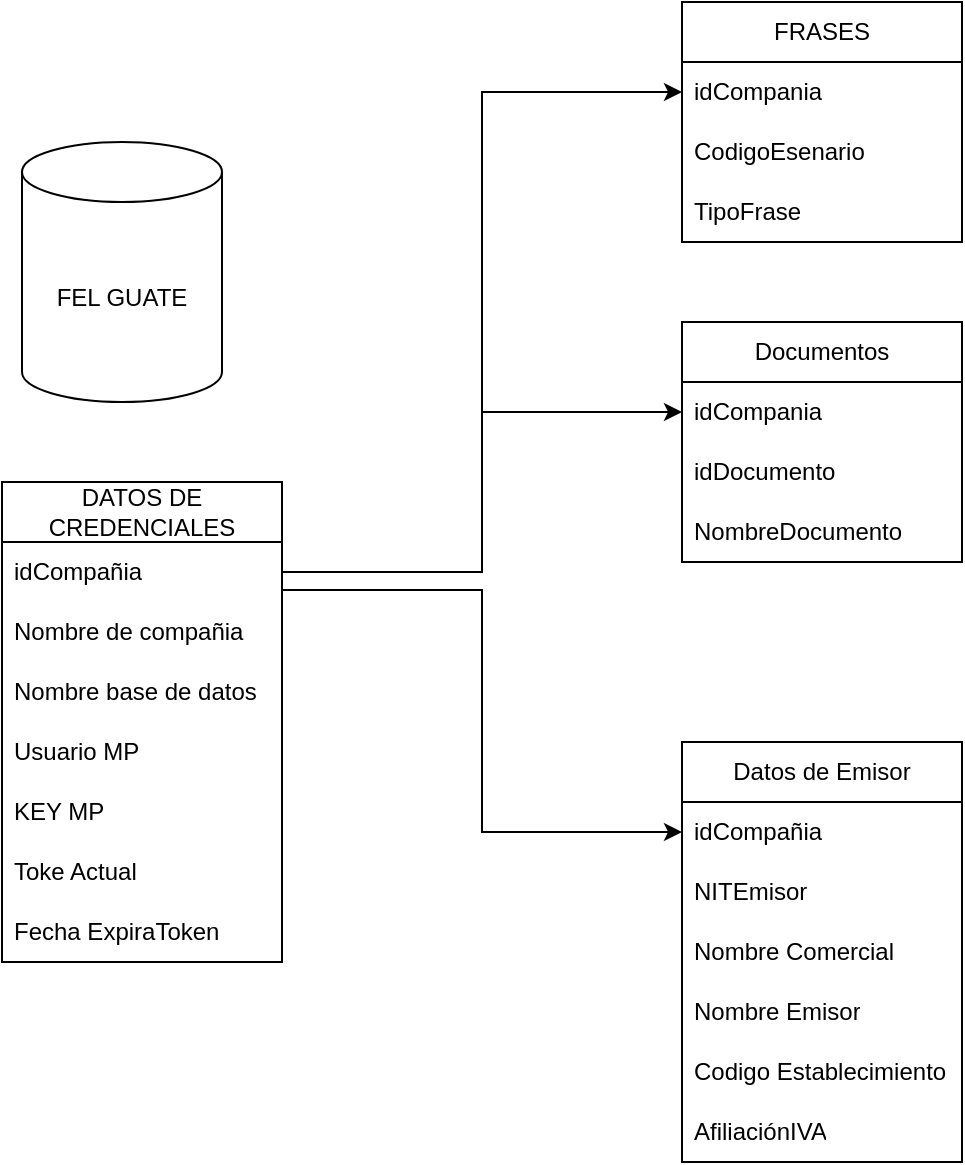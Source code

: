 <mxfile version="24.7.7" pages="3">
  <diagram name="BASE DE DATOS PARA FE" id="EuVS3bvwUNw9NT-NMlBK">
    <mxGraphModel dx="932" dy="2230" grid="1" gridSize="10" guides="1" tooltips="1" connect="1" arrows="1" fold="1" page="1" pageScale="1" pageWidth="850" pageHeight="1100" math="0" shadow="0">
      <root>
        <mxCell id="0" />
        <mxCell id="1" parent="0" />
        <mxCell id="03rz8-Dyc5i0MunkTx3t-1" value="FEL GUATE" style="shape=cylinder3;whiteSpace=wrap;html=1;boundedLbl=1;backgroundOutline=1;size=15;" parent="1" vertex="1">
          <mxGeometry x="40" y="90" width="100" height="130" as="geometry" />
        </mxCell>
        <mxCell id="03rz8-Dyc5i0MunkTx3t-6" value="DATOS DE CREDENCIALES" style="swimlane;fontStyle=0;childLayout=stackLayout;horizontal=1;startSize=30;horizontalStack=0;resizeParent=1;resizeParentMax=0;resizeLast=0;collapsible=1;marginBottom=0;whiteSpace=wrap;html=1;" parent="1" vertex="1">
          <mxGeometry x="30" y="260" width="140" height="240" as="geometry" />
        </mxCell>
        <mxCell id="03rz8-Dyc5i0MunkTx3t-7" value="idCompañia" style="text;strokeColor=none;fillColor=none;align=left;verticalAlign=middle;spacingLeft=4;spacingRight=4;overflow=hidden;points=[[0,0.5],[1,0.5]];portConstraint=eastwest;rotatable=0;whiteSpace=wrap;html=1;" parent="03rz8-Dyc5i0MunkTx3t-6" vertex="1">
          <mxGeometry y="30" width="140" height="30" as="geometry" />
        </mxCell>
        <mxCell id="03rz8-Dyc5i0MunkTx3t-8" value="Nombre de compañia" style="text;strokeColor=none;fillColor=none;align=left;verticalAlign=middle;spacingLeft=4;spacingRight=4;overflow=hidden;points=[[0,0.5],[1,0.5]];portConstraint=eastwest;rotatable=0;whiteSpace=wrap;html=1;" parent="03rz8-Dyc5i0MunkTx3t-6" vertex="1">
          <mxGeometry y="60" width="140" height="30" as="geometry" />
        </mxCell>
        <mxCell id="03rz8-Dyc5i0MunkTx3t-9" value="Nombre base de datos" style="text;strokeColor=none;fillColor=none;align=left;verticalAlign=middle;spacingLeft=4;spacingRight=4;overflow=hidden;points=[[0,0.5],[1,0.5]];portConstraint=eastwest;rotatable=0;whiteSpace=wrap;html=1;" parent="03rz8-Dyc5i0MunkTx3t-6" vertex="1">
          <mxGeometry y="90" width="140" height="30" as="geometry" />
        </mxCell>
        <mxCell id="03rz8-Dyc5i0MunkTx3t-10" value="Usuario MP" style="text;strokeColor=none;fillColor=none;align=left;verticalAlign=middle;spacingLeft=4;spacingRight=4;overflow=hidden;points=[[0,0.5],[1,0.5]];portConstraint=eastwest;rotatable=0;whiteSpace=wrap;html=1;" parent="03rz8-Dyc5i0MunkTx3t-6" vertex="1">
          <mxGeometry y="120" width="140" height="30" as="geometry" />
        </mxCell>
        <mxCell id="03rz8-Dyc5i0MunkTx3t-11" value="KEY MP" style="text;strokeColor=none;fillColor=none;align=left;verticalAlign=middle;spacingLeft=4;spacingRight=4;overflow=hidden;points=[[0,0.5],[1,0.5]];portConstraint=eastwest;rotatable=0;whiteSpace=wrap;html=1;" parent="03rz8-Dyc5i0MunkTx3t-6" vertex="1">
          <mxGeometry y="150" width="140" height="30" as="geometry" />
        </mxCell>
        <mxCell id="5fyvvA40aA-_UAO1PK9w-2" value="Toke Actual" style="text;strokeColor=none;fillColor=none;align=left;verticalAlign=middle;spacingLeft=4;spacingRight=4;overflow=hidden;points=[[0,0.5],[1,0.5]];portConstraint=eastwest;rotatable=0;whiteSpace=wrap;html=1;" vertex="1" parent="03rz8-Dyc5i0MunkTx3t-6">
          <mxGeometry y="180" width="140" height="30" as="geometry" />
        </mxCell>
        <mxCell id="5fyvvA40aA-_UAO1PK9w-3" value="Fecha ExpiraToken" style="text;strokeColor=none;fillColor=none;align=left;verticalAlign=middle;spacingLeft=4;spacingRight=4;overflow=hidden;points=[[0,0.5],[1,0.5]];portConstraint=eastwest;rotatable=0;whiteSpace=wrap;html=1;" vertex="1" parent="03rz8-Dyc5i0MunkTx3t-6">
          <mxGeometry y="210" width="140" height="30" as="geometry" />
        </mxCell>
        <mxCell id="5fyvvA40aA-_UAO1PK9w-4" value="Datos de Emisor" style="swimlane;fontStyle=0;childLayout=stackLayout;horizontal=1;startSize=30;horizontalStack=0;resizeParent=1;resizeParentMax=0;resizeLast=0;collapsible=1;marginBottom=0;whiteSpace=wrap;html=1;" vertex="1" parent="1">
          <mxGeometry x="370" y="390" width="140" height="210" as="geometry" />
        </mxCell>
        <mxCell id="5fyvvA40aA-_UAO1PK9w-5" value="idCompañia" style="text;strokeColor=none;fillColor=none;align=left;verticalAlign=middle;spacingLeft=4;spacingRight=4;overflow=hidden;points=[[0,0.5],[1,0.5]];portConstraint=eastwest;rotatable=0;whiteSpace=wrap;html=1;" vertex="1" parent="5fyvvA40aA-_UAO1PK9w-4">
          <mxGeometry y="30" width="140" height="30" as="geometry" />
        </mxCell>
        <mxCell id="5fyvvA40aA-_UAO1PK9w-6" value="NITEmisor" style="text;strokeColor=none;fillColor=none;align=left;verticalAlign=middle;spacingLeft=4;spacingRight=4;overflow=hidden;points=[[0,0.5],[1,0.5]];portConstraint=eastwest;rotatable=0;whiteSpace=wrap;html=1;" vertex="1" parent="5fyvvA40aA-_UAO1PK9w-4">
          <mxGeometry y="60" width="140" height="30" as="geometry" />
        </mxCell>
        <mxCell id="5fyvvA40aA-_UAO1PK9w-7" value="Nombre Comercial" style="text;strokeColor=none;fillColor=none;align=left;verticalAlign=middle;spacingLeft=4;spacingRight=4;overflow=hidden;points=[[0,0.5],[1,0.5]];portConstraint=eastwest;rotatable=0;whiteSpace=wrap;html=1;" vertex="1" parent="5fyvvA40aA-_UAO1PK9w-4">
          <mxGeometry y="90" width="140" height="30" as="geometry" />
        </mxCell>
        <mxCell id="5fyvvA40aA-_UAO1PK9w-9" value="Nombre Emisor" style="text;strokeColor=none;fillColor=none;align=left;verticalAlign=middle;spacingLeft=4;spacingRight=4;overflow=hidden;points=[[0,0.5],[1,0.5]];portConstraint=eastwest;rotatable=0;whiteSpace=wrap;html=1;" vertex="1" parent="5fyvvA40aA-_UAO1PK9w-4">
          <mxGeometry y="120" width="140" height="30" as="geometry" />
        </mxCell>
        <mxCell id="5fyvvA40aA-_UAO1PK9w-10" value="Codigo Establecimiento" style="text;strokeColor=none;fillColor=none;align=left;verticalAlign=middle;spacingLeft=4;spacingRight=4;overflow=hidden;points=[[0,0.5],[1,0.5]];portConstraint=eastwest;rotatable=0;whiteSpace=wrap;html=1;" vertex="1" parent="5fyvvA40aA-_UAO1PK9w-4">
          <mxGeometry y="150" width="140" height="30" as="geometry" />
        </mxCell>
        <mxCell id="5fyvvA40aA-_UAO1PK9w-11" value="AfiliaciónIVA" style="text;strokeColor=none;fillColor=none;align=left;verticalAlign=middle;spacingLeft=4;spacingRight=4;overflow=hidden;points=[[0,0.5],[1,0.5]];portConstraint=eastwest;rotatable=0;whiteSpace=wrap;html=1;" vertex="1" parent="5fyvvA40aA-_UAO1PK9w-4">
          <mxGeometry y="180" width="140" height="30" as="geometry" />
        </mxCell>
        <mxCell id="5fyvvA40aA-_UAO1PK9w-8" style="edgeStyle=orthogonalEdgeStyle;rounded=0;orthogonalLoop=1;jettySize=auto;html=1;entryX=0;entryY=0.5;entryDx=0;entryDy=0;exitX=1;exitY=0.8;exitDx=0;exitDy=0;exitPerimeter=0;" edge="1" parent="1" source="03rz8-Dyc5i0MunkTx3t-7" target="5fyvvA40aA-_UAO1PK9w-5">
          <mxGeometry relative="1" as="geometry" />
        </mxCell>
        <mxCell id="5fyvvA40aA-_UAO1PK9w-12" value="FRASES" style="swimlane;fontStyle=0;childLayout=stackLayout;horizontal=1;startSize=30;horizontalStack=0;resizeParent=1;resizeParentMax=0;resizeLast=0;collapsible=1;marginBottom=0;whiteSpace=wrap;html=1;" vertex="1" parent="1">
          <mxGeometry x="370" y="20" width="140" height="120" as="geometry" />
        </mxCell>
        <mxCell id="5fyvvA40aA-_UAO1PK9w-13" value="idCompania" style="text;strokeColor=none;fillColor=none;align=left;verticalAlign=middle;spacingLeft=4;spacingRight=4;overflow=hidden;points=[[0,0.5],[1,0.5]];portConstraint=eastwest;rotatable=0;whiteSpace=wrap;html=1;" vertex="1" parent="5fyvvA40aA-_UAO1PK9w-12">
          <mxGeometry y="30" width="140" height="30" as="geometry" />
        </mxCell>
        <mxCell id="5fyvvA40aA-_UAO1PK9w-14" value="CodigoEsenario" style="text;strokeColor=none;fillColor=none;align=left;verticalAlign=middle;spacingLeft=4;spacingRight=4;overflow=hidden;points=[[0,0.5],[1,0.5]];portConstraint=eastwest;rotatable=0;whiteSpace=wrap;html=1;" vertex="1" parent="5fyvvA40aA-_UAO1PK9w-12">
          <mxGeometry y="60" width="140" height="30" as="geometry" />
        </mxCell>
        <mxCell id="5fyvvA40aA-_UAO1PK9w-15" value="TipoFrase" style="text;strokeColor=none;fillColor=none;align=left;verticalAlign=middle;spacingLeft=4;spacingRight=4;overflow=hidden;points=[[0,0.5],[1,0.5]];portConstraint=eastwest;rotatable=0;whiteSpace=wrap;html=1;" vertex="1" parent="5fyvvA40aA-_UAO1PK9w-12">
          <mxGeometry y="90" width="140" height="30" as="geometry" />
        </mxCell>
        <mxCell id="5fyvvA40aA-_UAO1PK9w-16" style="edgeStyle=orthogonalEdgeStyle;rounded=0;orthogonalLoop=1;jettySize=auto;html=1;entryX=0;entryY=0.5;entryDx=0;entryDy=0;" edge="1" parent="1" source="03rz8-Dyc5i0MunkTx3t-7" target="5fyvvA40aA-_UAO1PK9w-13">
          <mxGeometry relative="1" as="geometry">
            <mxPoint x="300" y="620" as="targetPoint" />
          </mxGeometry>
        </mxCell>
        <mxCell id="5fyvvA40aA-_UAO1PK9w-17" value="Documentos" style="swimlane;fontStyle=0;childLayout=stackLayout;horizontal=1;startSize=30;horizontalStack=0;resizeParent=1;resizeParentMax=0;resizeLast=0;collapsible=1;marginBottom=0;whiteSpace=wrap;html=1;" vertex="1" parent="1">
          <mxGeometry x="370" y="180" width="140" height="120" as="geometry" />
        </mxCell>
        <mxCell id="5fyvvA40aA-_UAO1PK9w-18" value="idCompania" style="text;strokeColor=none;fillColor=none;align=left;verticalAlign=middle;spacingLeft=4;spacingRight=4;overflow=hidden;points=[[0,0.5],[1,0.5]];portConstraint=eastwest;rotatable=0;whiteSpace=wrap;html=1;" vertex="1" parent="5fyvvA40aA-_UAO1PK9w-17">
          <mxGeometry y="30" width="140" height="30" as="geometry" />
        </mxCell>
        <mxCell id="5fyvvA40aA-_UAO1PK9w-19" value="idDocumento" style="text;strokeColor=none;fillColor=none;align=left;verticalAlign=middle;spacingLeft=4;spacingRight=4;overflow=hidden;points=[[0,0.5],[1,0.5]];portConstraint=eastwest;rotatable=0;whiteSpace=wrap;html=1;" vertex="1" parent="5fyvvA40aA-_UAO1PK9w-17">
          <mxGeometry y="60" width="140" height="30" as="geometry" />
        </mxCell>
        <mxCell id="5fyvvA40aA-_UAO1PK9w-20" value="NombreDocumento" style="text;strokeColor=none;fillColor=none;align=left;verticalAlign=middle;spacingLeft=4;spacingRight=4;overflow=hidden;points=[[0,0.5],[1,0.5]];portConstraint=eastwest;rotatable=0;whiteSpace=wrap;html=1;" vertex="1" parent="5fyvvA40aA-_UAO1PK9w-17">
          <mxGeometry y="90" width="140" height="30" as="geometry" />
        </mxCell>
        <mxCell id="5fyvvA40aA-_UAO1PK9w-21" style="edgeStyle=orthogonalEdgeStyle;rounded=0;orthogonalLoop=1;jettySize=auto;html=1;entryX=0;entryY=0.5;entryDx=0;entryDy=0;" edge="1" parent="1" source="03rz8-Dyc5i0MunkTx3t-7" target="5fyvvA40aA-_UAO1PK9w-18">
          <mxGeometry relative="1" as="geometry" />
        </mxCell>
      </root>
    </mxGraphModel>
  </diagram>
  <diagram id="WheDAC4-FsBVAz1CHC7S" name="FLUJO DE TRABAJO ADDON">
    <mxGraphModel dx="932" dy="2230" grid="1" gridSize="10" guides="1" tooltips="1" connect="1" arrows="1" fold="1" page="1" pageScale="1" pageWidth="850" pageHeight="1100" math="0" shadow="0">
      <root>
        <mxCell id="0" />
        <mxCell id="1" parent="0" />
        <mxCell id="_7RDsIuKvvxO0X3lkNkL-2" value="Diagrama de flujo de Envío de Factura electronica" style="text;html=1;align=center;verticalAlign=middle;whiteSpace=wrap;rounded=0;fontSize=18;" vertex="1" parent="1">
          <mxGeometry x="200" y="20" width="450" height="30" as="geometry" />
        </mxCell>
        <mxCell id="_7RDsIuKvvxO0X3lkNkL-6" value="" style="edgeStyle=orthogonalEdgeStyle;rounded=0;orthogonalLoop=1;jettySize=auto;html=1;" edge="1" parent="1" source="_7RDsIuKvvxO0X3lkNkL-4" target="_7RDsIuKvvxO0X3lkNkL-5">
          <mxGeometry relative="1" as="geometry" />
        </mxCell>
        <mxCell id="_7RDsIuKvvxO0X3lkNkL-4" value="Addon de SAP" style="rounded=1;whiteSpace=wrap;html=1;" vertex="1" parent="1">
          <mxGeometry x="35" y="170" width="120" height="60" as="geometry" />
        </mxCell>
        <mxCell id="_7RDsIuKvvxO0X3lkNkL-8" value="" style="edgeStyle=orthogonalEdgeStyle;rounded=0;orthogonalLoop=1;jettySize=auto;html=1;" edge="1" parent="1" source="_7RDsIuKvvxO0X3lkNkL-5" target="_7RDsIuKvvxO0X3lkNkL-7">
          <mxGeometry relative="1" as="geometry" />
        </mxCell>
        <mxCell id="_7RDsIuKvvxO0X3lkNkL-5" value="SE DISPARA EVENTO DE CREACIÓN DE FATURA" style="shape=parallelogram;perimeter=parallelogramPerimeter;whiteSpace=wrap;html=1;fixedSize=1;" vertex="1" parent="1">
          <mxGeometry x="35" y="370" width="120" height="60" as="geometry" />
        </mxCell>
        <mxCell id="_7RDsIuKvvxO0X3lkNkL-10" value="SI" style="edgeStyle=orthogonalEdgeStyle;rounded=0;orthogonalLoop=1;jettySize=auto;html=1;" edge="1" parent="1" source="_7RDsIuKvvxO0X3lkNkL-7" target="_7RDsIuKvvxO0X3lkNkL-9">
          <mxGeometry relative="1" as="geometry">
            <Array as="points">
              <mxPoint x="185" y="550" />
              <mxPoint x="185" y="550" />
            </Array>
          </mxGeometry>
        </mxCell>
        <mxCell id="_7RDsIuKvvxO0X3lkNkL-12" value="" style="edgeStyle=orthogonalEdgeStyle;rounded=0;orthogonalLoop=1;jettySize=auto;html=1;" edge="1" parent="1" source="_7RDsIuKvvxO0X3lkNkL-7" target="_7RDsIuKvvxO0X3lkNkL-11">
          <mxGeometry relative="1" as="geometry" />
        </mxCell>
        <mxCell id="_7RDsIuKvvxO0X3lkNkL-7" value="SE CREA FACTURA?" style="rhombus;whiteSpace=wrap;html=1;" vertex="1" parent="1">
          <mxGeometry x="35" y="500" width="120" height="100" as="geometry" />
        </mxCell>
        <mxCell id="_7RDsIuKvvxO0X3lkNkL-16" value="" style="edgeStyle=orthogonalEdgeStyle;rounded=0;orthogonalLoop=1;jettySize=auto;html=1;" edge="1" parent="1" source="_7RDsIuKvvxO0X3lkNkL-9" target="_7RDsIuKvvxO0X3lkNkL-15">
          <mxGeometry relative="1" as="geometry" />
        </mxCell>
        <mxCell id="_7RDsIuKvvxO0X3lkNkL-9" value="CARGA DE INFORMACION DE FACTUA" style="whiteSpace=wrap;html=1;" vertex="1" parent="1">
          <mxGeometry x="195" y="520" width="120" height="60" as="geometry" />
        </mxCell>
        <mxCell id="_7RDsIuKvvxO0X3lkNkL-11" value="FIN" style="ellipse;whiteSpace=wrap;html=1;" vertex="1" parent="1">
          <mxGeometry x="55" y="690" width="80" height="80" as="geometry" />
        </mxCell>
        <mxCell id="_7RDsIuKvvxO0X3lkNkL-18" value="NO" style="edgeStyle=orthogonalEdgeStyle;rounded=0;orthogonalLoop=1;jettySize=auto;html=1;fontSize=16;" edge="1" parent="1" source="_7RDsIuKvvxO0X3lkNkL-15" target="_7RDsIuKvvxO0X3lkNkL-17">
          <mxGeometry x="0.097" y="5" relative="1" as="geometry">
            <mxPoint as="offset" />
          </mxGeometry>
        </mxCell>
        <mxCell id="_7RDsIuKvvxO0X3lkNkL-21" value="" style="edgeStyle=orthogonalEdgeStyle;rounded=0;orthogonalLoop=1;jettySize=auto;html=1;" edge="1" parent="1" source="_7RDsIuKvvxO0X3lkNkL-15" target="_7RDsIuKvvxO0X3lkNkL-20">
          <mxGeometry relative="1" as="geometry">
            <Array as="points">
              <mxPoint x="412" y="480" />
              <mxPoint x="412" y="480" />
            </Array>
          </mxGeometry>
        </mxCell>
        <mxCell id="_7RDsIuKvvxO0X3lkNkL-29" value="SI" style="edgeLabel;html=1;align=center;verticalAlign=middle;resizable=0;points=[];fontSize=16;" vertex="1" connectable="0" parent="_7RDsIuKvvxO0X3lkNkL-21">
          <mxGeometry relative="1" as="geometry">
            <mxPoint as="offset" />
          </mxGeometry>
        </mxCell>
        <mxCell id="_7RDsIuKvvxO0X3lkNkL-15" value="CARGA CORRECTA?" style="rhombus;whiteSpace=wrap;html=1;" vertex="1" parent="1">
          <mxGeometry x="355" y="495" width="115" height="110" as="geometry" />
        </mxCell>
        <mxCell id="_7RDsIuKvvxO0X3lkNkL-17" value="SE MUESTRA MENSAJE DE ERRO" style="whiteSpace=wrap;html=1;" vertex="1" parent="1">
          <mxGeometry x="355" y="690" width="120" height="60" as="geometry" />
        </mxCell>
        <mxCell id="_7RDsIuKvvxO0X3lkNkL-19" style="edgeStyle=orthogonalEdgeStyle;rounded=0;orthogonalLoop=1;jettySize=auto;html=1;entryX=0.975;entryY=0.363;entryDx=0;entryDy=0;entryPerimeter=0;" edge="1" parent="1" source="_7RDsIuKvvxO0X3lkNkL-17" target="_7RDsIuKvvxO0X3lkNkL-11">
          <mxGeometry relative="1" as="geometry" />
        </mxCell>
        <mxCell id="_7RDsIuKvvxO0X3lkNkL-23" value="" style="edgeStyle=orthogonalEdgeStyle;rounded=0;orthogonalLoop=1;jettySize=auto;html=1;" edge="1" parent="1" source="_7RDsIuKvvxO0X3lkNkL-20" target="_7RDsIuKvvxO0X3lkNkL-22">
          <mxGeometry relative="1" as="geometry" />
        </mxCell>
        <mxCell id="_7RDsIuKvvxO0X3lkNkL-20" value="ENVIO DE INFROMACION A WEB SERVER" style="whiteSpace=wrap;html=1;" vertex="1" parent="1">
          <mxGeometry x="352" y="380" width="120" height="60" as="geometry" />
        </mxCell>
        <mxCell id="_7RDsIuKvvxO0X3lkNkL-25" value="" style="edgeStyle=orthogonalEdgeStyle;rounded=0;orthogonalLoop=1;jettySize=auto;html=1;" edge="1" parent="1" source="_7RDsIuKvvxO0X3lkNkL-22" target="_7RDsIuKvvxO0X3lkNkL-24">
          <mxGeometry relative="1" as="geometry" />
        </mxCell>
        <mxCell id="_7RDsIuKvvxO0X3lkNkL-22" value="SE RECOLECTA LA INFO EN EL WEB SERVER Y SE ARMA EL XML ENVIO A MEGA PRINT" style="whiteSpace=wrap;html=1;" vertex="1" parent="1">
          <mxGeometry x="505" y="380" width="150" height="60" as="geometry" />
        </mxCell>
        <mxCell id="_7RDsIuKvvxO0X3lkNkL-27" value="NO" style="edgeStyle=orthogonalEdgeStyle;rounded=0;orthogonalLoop=1;jettySize=auto;html=1;" edge="1" parent="1" source="_7RDsIuKvvxO0X3lkNkL-24" target="_7RDsIuKvvxO0X3lkNkL-26">
          <mxGeometry relative="1" as="geometry">
            <Array as="points">
              <mxPoint x="755" y="470" />
              <mxPoint x="755" y="470" />
            </Array>
          </mxGeometry>
        </mxCell>
        <mxCell id="SAnsufTjlYP-6EqSn9OK-2" value="&lt;font style=&quot;font-size: 16px;&quot;&gt;SI&lt;/font&gt;" style="edgeStyle=orthogonalEdgeStyle;rounded=0;orthogonalLoop=1;jettySize=auto;html=1;" edge="1" parent="1" source="_7RDsIuKvvxO0X3lkNkL-24" target="SAnsufTjlYP-6EqSn9OK-1">
          <mxGeometry relative="1" as="geometry" />
        </mxCell>
        <mxCell id="_7RDsIuKvvxO0X3lkNkL-24" value="SE ENVIA A MEGA PRINT" style="rhombus;whiteSpace=wrap;html=1;fontSize=7;" vertex="1" parent="1">
          <mxGeometry x="715" y="370" width="80" height="80" as="geometry" />
        </mxCell>
        <mxCell id="_7RDsIuKvvxO0X3lkNkL-28" style="edgeStyle=orthogonalEdgeStyle;rounded=0;orthogonalLoop=1;jettySize=auto;html=1;entryX=1;entryY=0.5;entryDx=0;entryDy=0;" edge="1" parent="1" source="_7RDsIuKvvxO0X3lkNkL-26" target="_7RDsIuKvvxO0X3lkNkL-17">
          <mxGeometry relative="1" as="geometry" />
        </mxCell>
        <mxCell id="_7RDsIuKvvxO0X3lkNkL-26" value="se captura error y se envia a SAP" style="whiteSpace=wrap;html=1;fontSize=12;" vertex="1" parent="1">
          <mxGeometry x="695" y="520" width="120" height="60" as="geometry" />
        </mxCell>
        <mxCell id="SAnsufTjlYP-6EqSn9OK-3" style="edgeStyle=orthogonalEdgeStyle;rounded=0;orthogonalLoop=1;jettySize=auto;html=1;entryX=1;entryY=0.5;entryDx=0;entryDy=0;" edge="1" parent="1" source="SAnsufTjlYP-6EqSn9OK-1" target="_7RDsIuKvvxO0X3lkNkL-4">
          <mxGeometry relative="1" as="geometry" />
        </mxCell>
        <mxCell id="SAnsufTjlYP-6EqSn9OK-1" value="SE RECIBE RESPUESA Y SE ENVIA AL ADDON" style="whiteSpace=wrap;html=1;fontSize=12;" vertex="1" parent="1">
          <mxGeometry x="695" y="170" width="120" height="60" as="geometry" />
        </mxCell>
      </root>
    </mxGraphModel>
  </diagram>
  <diagram id="GNhf3NPJN8mFjg1g0B5_" name="Page-3">
    <mxGraphModel dx="932" dy="2230" grid="1" gridSize="10" guides="1" tooltips="1" connect="1" arrows="1" fold="1" page="1" pageScale="1" pageWidth="850" pageHeight="1100" math="0" shadow="0">
      <root>
        <mxCell id="0" />
        <mxCell id="1" parent="0" />
        <mxCell id="IAI_nxAw2nJVY2JmaaCV-1" value="ENCABEZADO" style="swimlane;fontStyle=0;childLayout=stackLayout;horizontal=1;startSize=30;horizontalStack=0;resizeParent=1;resizeParentMax=0;resizeLast=0;collapsible=1;marginBottom=0;whiteSpace=wrap;html=1;" vertex="1" parent="1">
          <mxGeometry x="90" y="110" width="140" height="270" as="geometry" />
        </mxCell>
        <mxCell id="IAI_nxAw2nJVY2JmaaCV-2" value="CODIGO MONEDA" style="text;strokeColor=none;fillColor=none;align=left;verticalAlign=middle;spacingLeft=4;spacingRight=4;overflow=hidden;points=[[0,0.5],[1,0.5]];portConstraint=eastwest;rotatable=0;whiteSpace=wrap;html=1;" vertex="1" parent="IAI_nxAw2nJVY2JmaaCV-1">
          <mxGeometry y="30" width="140" height="30" as="geometry" />
        </mxCell>
        <mxCell id="IAI_nxAw2nJVY2JmaaCV-3" value="FECHA EMISION" style="text;strokeColor=none;fillColor=none;align=left;verticalAlign=middle;spacingLeft=4;spacingRight=4;overflow=hidden;points=[[0,0.5],[1,0.5]];portConstraint=eastwest;rotatable=0;whiteSpace=wrap;html=1;" vertex="1" parent="IAI_nxAw2nJVY2JmaaCV-1">
          <mxGeometry y="60" width="140" height="30" as="geometry" />
        </mxCell>
        <mxCell id="IAI_nxAw2nJVY2JmaaCV-4" value="TIPO DOCUMETO" style="text;strokeColor=none;fillColor=none;align=left;verticalAlign=middle;spacingLeft=4;spacingRight=4;overflow=hidden;points=[[0,0.5],[1,0.5]];portConstraint=eastwest;rotatable=0;whiteSpace=wrap;html=1;" vertex="1" parent="IAI_nxAw2nJVY2JmaaCV-1">
          <mxGeometry y="90" width="140" height="30" as="geometry" />
        </mxCell>
        <mxCell id="IAI_nxAw2nJVY2JmaaCV-5" value="CORREO RECEPTOR" style="text;strokeColor=none;fillColor=none;align=left;verticalAlign=middle;spacingLeft=4;spacingRight=4;overflow=hidden;points=[[0,0.5],[1,0.5]];portConstraint=eastwest;rotatable=0;whiteSpace=wrap;html=1;" vertex="1" parent="IAI_nxAw2nJVY2JmaaCV-1">
          <mxGeometry y="120" width="140" height="30" as="geometry" />
        </mxCell>
        <mxCell id="IAI_nxAw2nJVY2JmaaCV-6" value="ID RECEPTOR" style="text;strokeColor=none;fillColor=none;align=left;verticalAlign=middle;spacingLeft=4;spacingRight=4;overflow=hidden;points=[[0,0.5],[1,0.5]];portConstraint=eastwest;rotatable=0;whiteSpace=wrap;html=1;" vertex="1" parent="IAI_nxAw2nJVY2JmaaCV-1">
          <mxGeometry y="150" width="140" height="30" as="geometry" />
        </mxCell>
        <mxCell id="IAI_nxAw2nJVY2JmaaCV-7" value="NOMBRE RECEPTOR" style="text;strokeColor=none;fillColor=none;align=left;verticalAlign=middle;spacingLeft=4;spacingRight=4;overflow=hidden;points=[[0,0.5],[1,0.5]];portConstraint=eastwest;rotatable=0;whiteSpace=wrap;html=1;" vertex="1" parent="IAI_nxAw2nJVY2JmaaCV-1">
          <mxGeometry y="180" width="140" height="30" as="geometry" />
        </mxCell>
        <mxCell id="IAI_nxAw2nJVY2JmaaCV-8" value="TOTAL FACTURA" style="text;strokeColor=none;fillColor=none;align=left;verticalAlign=middle;spacingLeft=4;spacingRight=4;overflow=hidden;points=[[0,0.5],[1,0.5]];portConstraint=eastwest;rotatable=0;whiteSpace=wrap;html=1;" vertex="1" parent="IAI_nxAw2nJVY2JmaaCV-1">
          <mxGeometry y="210" width="140" height="30" as="geometry" />
        </mxCell>
        <mxCell id="IAI_nxAw2nJVY2JmaaCV-9" value="TOTAL IMPUESTO" style="text;strokeColor=none;fillColor=none;align=left;verticalAlign=middle;spacingLeft=4;spacingRight=4;overflow=hidden;points=[[0,0.5],[1,0.5]];portConstraint=eastwest;rotatable=0;whiteSpace=wrap;html=1;" vertex="1" parent="IAI_nxAw2nJVY2JmaaCV-1">
          <mxGeometry y="240" width="140" height="30" as="geometry" />
        </mxCell>
        <mxCell id="IAI_nxAw2nJVY2JmaaCV-10" value="DETALLE" style="swimlane;fontStyle=0;childLayout=stackLayout;horizontal=1;startSize=30;horizontalStack=0;resizeParent=1;resizeParentMax=0;resizeLast=0;collapsible=1;marginBottom=0;whiteSpace=wrap;html=1;" vertex="1" parent="1">
          <mxGeometry x="370" y="110" width="140" height="210" as="geometry" />
        </mxCell>
        <mxCell id="IAI_nxAw2nJVY2JmaaCV-11" value="Cantidad" style="text;strokeColor=none;fillColor=none;align=left;verticalAlign=middle;spacingLeft=4;spacingRight=4;overflow=hidden;points=[[0,0.5],[1,0.5]];portConstraint=eastwest;rotatable=0;whiteSpace=wrap;html=1;" vertex="1" parent="IAI_nxAw2nJVY2JmaaCV-10">
          <mxGeometry y="30" width="140" height="30" as="geometry" />
        </mxCell>
        <mxCell id="IAI_nxAw2nJVY2JmaaCV-12" value="UnidadMedida" style="text;strokeColor=none;fillColor=none;align=left;verticalAlign=middle;spacingLeft=4;spacingRight=4;overflow=hidden;points=[[0,0.5],[1,0.5]];portConstraint=eastwest;rotatable=0;whiteSpace=wrap;html=1;" vertex="1" parent="IAI_nxAw2nJVY2JmaaCV-10">
          <mxGeometry y="60" width="140" height="30" as="geometry" />
        </mxCell>
        <mxCell id="IAI_nxAw2nJVY2JmaaCV-13" value="Descripcion" style="text;strokeColor=none;fillColor=none;align=left;verticalAlign=middle;spacingLeft=4;spacingRight=4;overflow=hidden;points=[[0,0.5],[1,0.5]];portConstraint=eastwest;rotatable=0;whiteSpace=wrap;html=1;" vertex="1" parent="IAI_nxAw2nJVY2JmaaCV-10">
          <mxGeometry y="90" width="140" height="30" as="geometry" />
        </mxCell>
        <mxCell id="IAI_nxAw2nJVY2JmaaCV-14" value="PrecioUnitario" style="text;strokeColor=none;fillColor=none;align=left;verticalAlign=middle;spacingLeft=4;spacingRight=4;overflow=hidden;points=[[0,0.5],[1,0.5]];portConstraint=eastwest;rotatable=0;whiteSpace=wrap;html=1;" vertex="1" parent="IAI_nxAw2nJVY2JmaaCV-10">
          <mxGeometry y="120" width="140" height="30" as="geometry" />
        </mxCell>
        <mxCell id="IAI_nxAw2nJVY2JmaaCV-15" value="Precio" style="text;strokeColor=none;fillColor=none;align=left;verticalAlign=middle;spacingLeft=4;spacingRight=4;overflow=hidden;points=[[0,0.5],[1,0.5]];portConstraint=eastwest;rotatable=0;whiteSpace=wrap;html=1;" vertex="1" parent="IAI_nxAw2nJVY2JmaaCV-10">
          <mxGeometry y="150" width="140" height="30" as="geometry" />
        </mxCell>
        <mxCell id="IAI_nxAw2nJVY2JmaaCV-16" value="Descuento" style="text;strokeColor=none;fillColor=none;align=left;verticalAlign=middle;spacingLeft=4;spacingRight=4;overflow=hidden;points=[[0,0.5],[1,0.5]];portConstraint=eastwest;rotatable=0;whiteSpace=wrap;html=1;" vertex="1" parent="IAI_nxAw2nJVY2JmaaCV-10">
          <mxGeometry y="180" width="140" height="30" as="geometry" />
        </mxCell>
      </root>
    </mxGraphModel>
  </diagram>
</mxfile>
